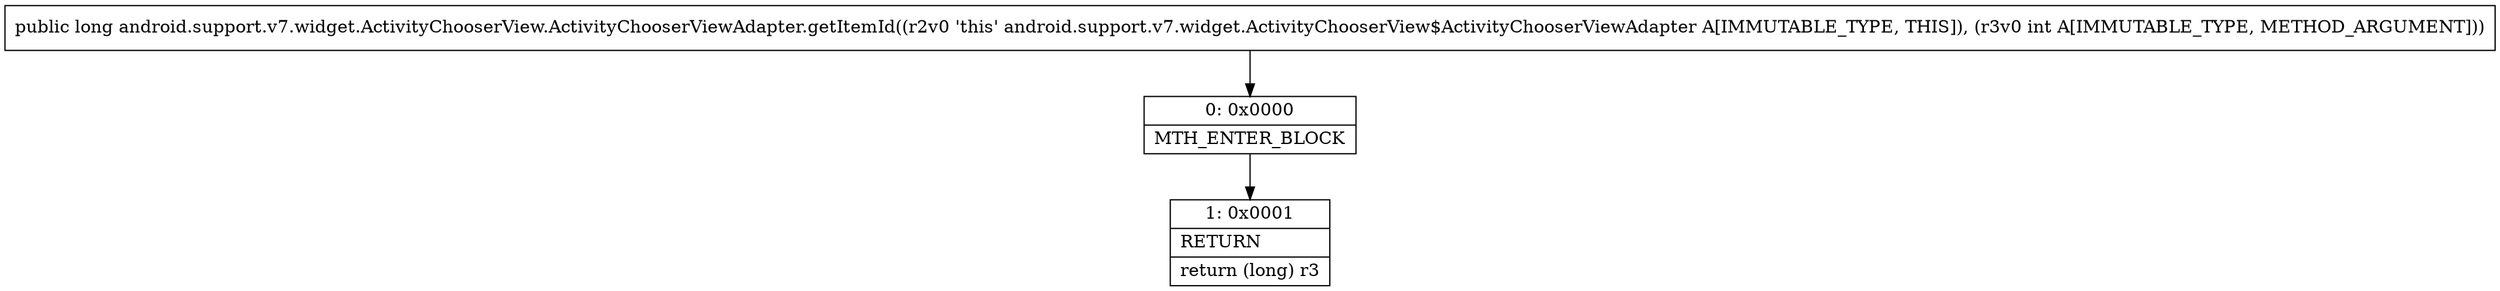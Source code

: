 digraph "CFG forandroid.support.v7.widget.ActivityChooserView.ActivityChooserViewAdapter.getItemId(I)J" {
Node_0 [shape=record,label="{0\:\ 0x0000|MTH_ENTER_BLOCK\l}"];
Node_1 [shape=record,label="{1\:\ 0x0001|RETURN\l|return (long) r3\l}"];
MethodNode[shape=record,label="{public long android.support.v7.widget.ActivityChooserView.ActivityChooserViewAdapter.getItemId((r2v0 'this' android.support.v7.widget.ActivityChooserView$ActivityChooserViewAdapter A[IMMUTABLE_TYPE, THIS]), (r3v0 int A[IMMUTABLE_TYPE, METHOD_ARGUMENT])) }"];
MethodNode -> Node_0;
Node_0 -> Node_1;
}

